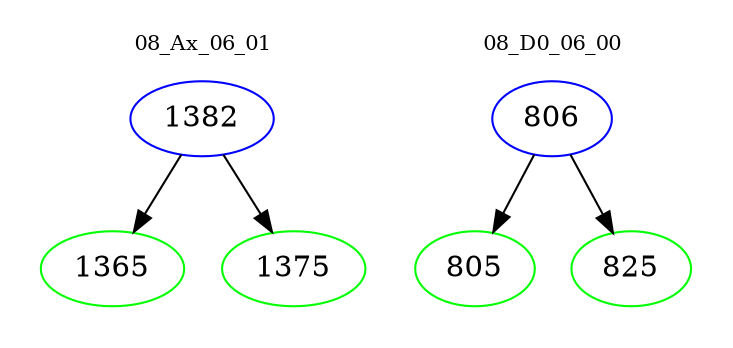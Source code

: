 digraph{
subgraph cluster_0 {
color = white
label = "08_Ax_06_01";
fontsize=10;
T0_1382 [label="1382", color="blue"]
T0_1382 -> T0_1365 [color="black"]
T0_1365 [label="1365", color="green"]
T0_1382 -> T0_1375 [color="black"]
T0_1375 [label="1375", color="green"]
}
subgraph cluster_1 {
color = white
label = "08_D0_06_00";
fontsize=10;
T1_806 [label="806", color="blue"]
T1_806 -> T1_805 [color="black"]
T1_805 [label="805", color="green"]
T1_806 -> T1_825 [color="black"]
T1_825 [label="825", color="green"]
}
}
